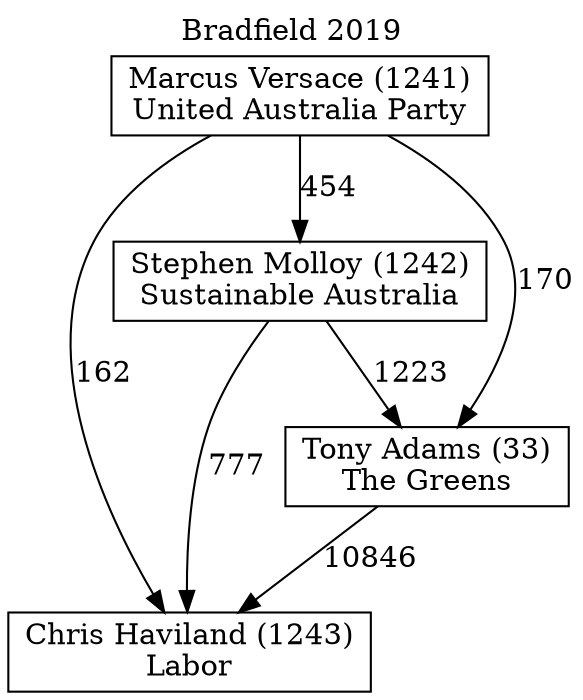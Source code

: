 // House preference flow
digraph "Chris Haviland (1243)_Bradfield_2019" {
	graph [label="Bradfield 2019" labelloc=t mclimit=10]
	node [shape=box]
	"Chris Haviland (1243)" [label="Chris Haviland (1243)
Labor"]
	"Marcus Versace (1241)" [label="Marcus Versace (1241)
United Australia Party"]
	"Stephen Molloy (1242)" [label="Stephen Molloy (1242)
Sustainable Australia"]
	"Tony Adams (33)" [label="Tony Adams (33)
The Greens"]
	"Marcus Versace (1241)" -> "Chris Haviland (1243)" [label=162]
	"Marcus Versace (1241)" -> "Stephen Molloy (1242)" [label=454]
	"Marcus Versace (1241)" -> "Tony Adams (33)" [label=170]
	"Stephen Molloy (1242)" -> "Chris Haviland (1243)" [label=777]
	"Stephen Molloy (1242)" -> "Tony Adams (33)" [label=1223]
	"Tony Adams (33)" -> "Chris Haviland (1243)" [label=10846]
}
